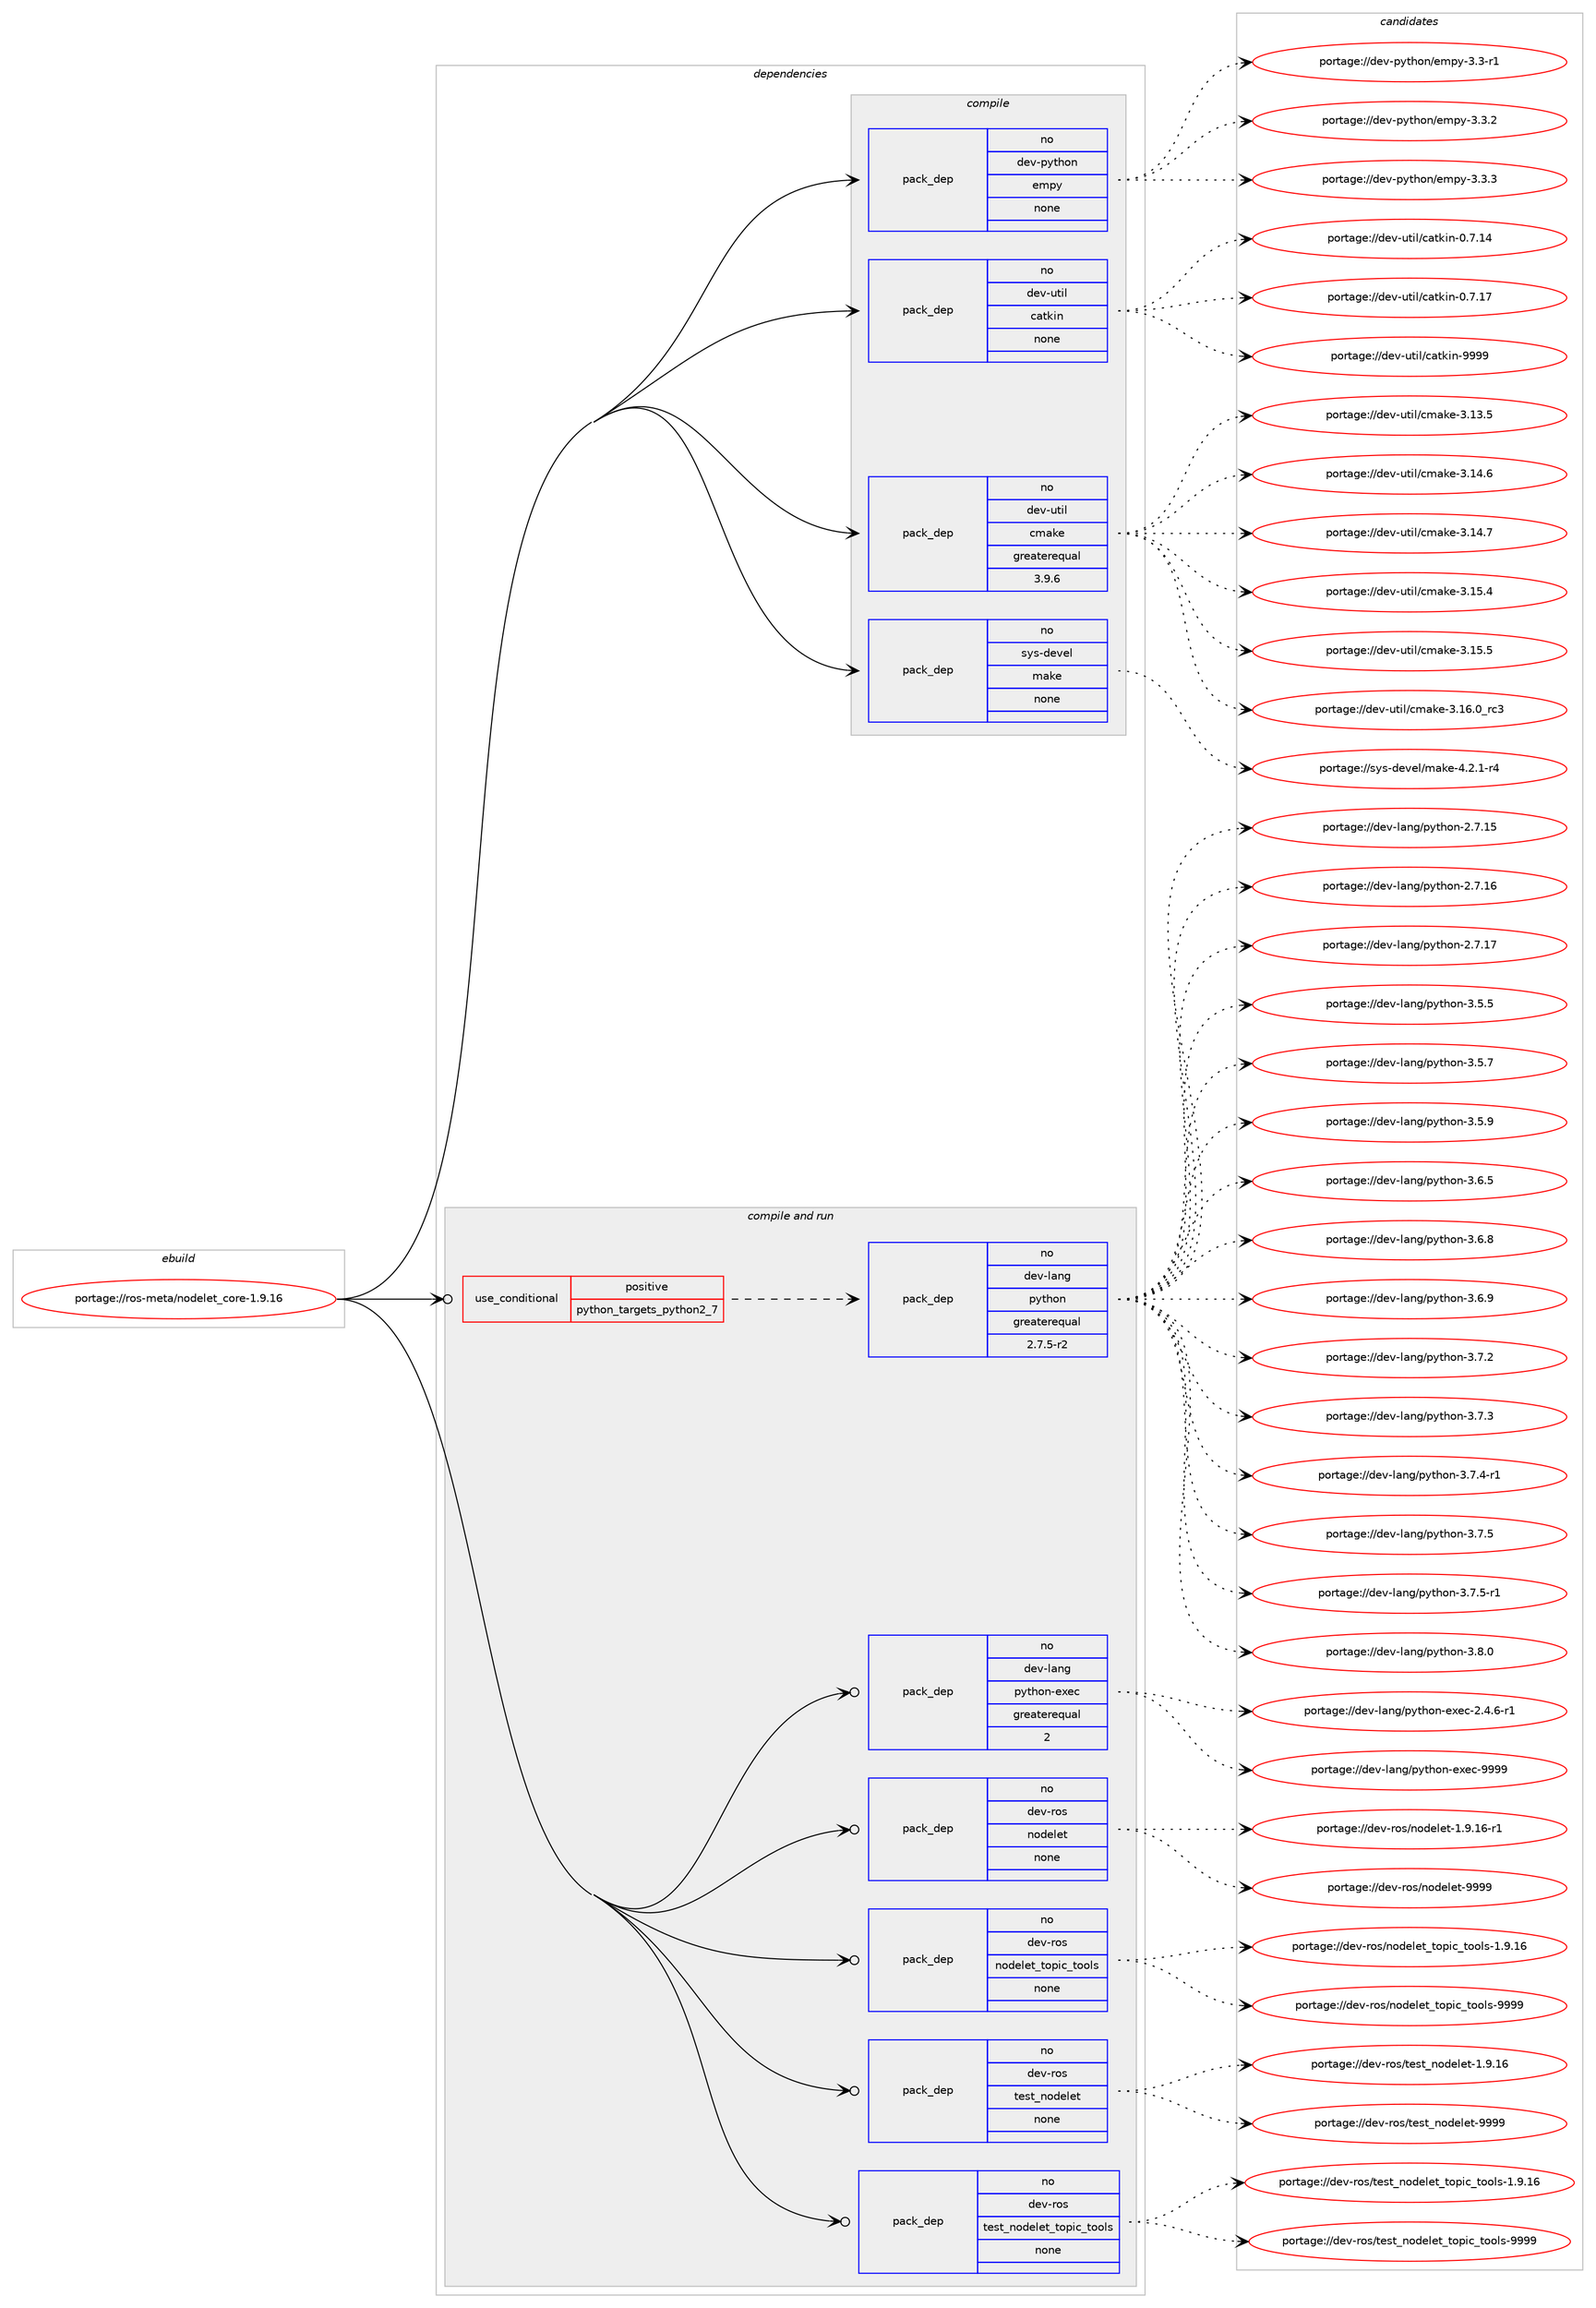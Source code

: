 digraph prolog {

# *************
# Graph options
# *************

newrank=true;
concentrate=true;
compound=true;
graph [rankdir=LR,fontname=Helvetica,fontsize=10,ranksep=1.5];#, ranksep=2.5, nodesep=0.2];
edge  [arrowhead=vee];
node  [fontname=Helvetica,fontsize=10];

# **********
# The ebuild
# **********

subgraph cluster_leftcol {
color=gray;
rank=same;
label=<<i>ebuild</i>>;
id [label="portage://ros-meta/nodelet_core-1.9.16", color=red, width=4, href="../ros-meta/nodelet_core-1.9.16.svg"];
}

# ****************
# The dependencies
# ****************

subgraph cluster_midcol {
color=gray;
label=<<i>dependencies</i>>;
subgraph cluster_compile {
fillcolor="#eeeeee";
style=filled;
label=<<i>compile</i>>;
subgraph pack279023 {
dependency380313 [label=<<TABLE BORDER="0" CELLBORDER="1" CELLSPACING="0" CELLPADDING="4" WIDTH="220"><TR><TD ROWSPAN="6" CELLPADDING="30">pack_dep</TD></TR><TR><TD WIDTH="110">no</TD></TR><TR><TD>dev-python</TD></TR><TR><TD>empy</TD></TR><TR><TD>none</TD></TR><TR><TD></TD></TR></TABLE>>, shape=none, color=blue];
}
id:e -> dependency380313:w [weight=20,style="solid",arrowhead="vee"];
subgraph pack279024 {
dependency380314 [label=<<TABLE BORDER="0" CELLBORDER="1" CELLSPACING="0" CELLPADDING="4" WIDTH="220"><TR><TD ROWSPAN="6" CELLPADDING="30">pack_dep</TD></TR><TR><TD WIDTH="110">no</TD></TR><TR><TD>dev-util</TD></TR><TR><TD>catkin</TD></TR><TR><TD>none</TD></TR><TR><TD></TD></TR></TABLE>>, shape=none, color=blue];
}
id:e -> dependency380314:w [weight=20,style="solid",arrowhead="vee"];
subgraph pack279025 {
dependency380315 [label=<<TABLE BORDER="0" CELLBORDER="1" CELLSPACING="0" CELLPADDING="4" WIDTH="220"><TR><TD ROWSPAN="6" CELLPADDING="30">pack_dep</TD></TR><TR><TD WIDTH="110">no</TD></TR><TR><TD>dev-util</TD></TR><TR><TD>cmake</TD></TR><TR><TD>greaterequal</TD></TR><TR><TD>3.9.6</TD></TR></TABLE>>, shape=none, color=blue];
}
id:e -> dependency380315:w [weight=20,style="solid",arrowhead="vee"];
subgraph pack279026 {
dependency380316 [label=<<TABLE BORDER="0" CELLBORDER="1" CELLSPACING="0" CELLPADDING="4" WIDTH="220"><TR><TD ROWSPAN="6" CELLPADDING="30">pack_dep</TD></TR><TR><TD WIDTH="110">no</TD></TR><TR><TD>sys-devel</TD></TR><TR><TD>make</TD></TR><TR><TD>none</TD></TR><TR><TD></TD></TR></TABLE>>, shape=none, color=blue];
}
id:e -> dependency380316:w [weight=20,style="solid",arrowhead="vee"];
}
subgraph cluster_compileandrun {
fillcolor="#eeeeee";
style=filled;
label=<<i>compile and run</i>>;
subgraph cond94872 {
dependency380317 [label=<<TABLE BORDER="0" CELLBORDER="1" CELLSPACING="0" CELLPADDING="4"><TR><TD ROWSPAN="3" CELLPADDING="10">use_conditional</TD></TR><TR><TD>positive</TD></TR><TR><TD>python_targets_python2_7</TD></TR></TABLE>>, shape=none, color=red];
subgraph pack279027 {
dependency380318 [label=<<TABLE BORDER="0" CELLBORDER="1" CELLSPACING="0" CELLPADDING="4" WIDTH="220"><TR><TD ROWSPAN="6" CELLPADDING="30">pack_dep</TD></TR><TR><TD WIDTH="110">no</TD></TR><TR><TD>dev-lang</TD></TR><TR><TD>python</TD></TR><TR><TD>greaterequal</TD></TR><TR><TD>2.7.5-r2</TD></TR></TABLE>>, shape=none, color=blue];
}
dependency380317:e -> dependency380318:w [weight=20,style="dashed",arrowhead="vee"];
}
id:e -> dependency380317:w [weight=20,style="solid",arrowhead="odotvee"];
subgraph pack279028 {
dependency380319 [label=<<TABLE BORDER="0" CELLBORDER="1" CELLSPACING="0" CELLPADDING="4" WIDTH="220"><TR><TD ROWSPAN="6" CELLPADDING="30">pack_dep</TD></TR><TR><TD WIDTH="110">no</TD></TR><TR><TD>dev-lang</TD></TR><TR><TD>python-exec</TD></TR><TR><TD>greaterequal</TD></TR><TR><TD>2</TD></TR></TABLE>>, shape=none, color=blue];
}
id:e -> dependency380319:w [weight=20,style="solid",arrowhead="odotvee"];
subgraph pack279029 {
dependency380320 [label=<<TABLE BORDER="0" CELLBORDER="1" CELLSPACING="0" CELLPADDING="4" WIDTH="220"><TR><TD ROWSPAN="6" CELLPADDING="30">pack_dep</TD></TR><TR><TD WIDTH="110">no</TD></TR><TR><TD>dev-ros</TD></TR><TR><TD>nodelet</TD></TR><TR><TD>none</TD></TR><TR><TD></TD></TR></TABLE>>, shape=none, color=blue];
}
id:e -> dependency380320:w [weight=20,style="solid",arrowhead="odotvee"];
subgraph pack279030 {
dependency380321 [label=<<TABLE BORDER="0" CELLBORDER="1" CELLSPACING="0" CELLPADDING="4" WIDTH="220"><TR><TD ROWSPAN="6" CELLPADDING="30">pack_dep</TD></TR><TR><TD WIDTH="110">no</TD></TR><TR><TD>dev-ros</TD></TR><TR><TD>nodelet_topic_tools</TD></TR><TR><TD>none</TD></TR><TR><TD></TD></TR></TABLE>>, shape=none, color=blue];
}
id:e -> dependency380321:w [weight=20,style="solid",arrowhead="odotvee"];
subgraph pack279031 {
dependency380322 [label=<<TABLE BORDER="0" CELLBORDER="1" CELLSPACING="0" CELLPADDING="4" WIDTH="220"><TR><TD ROWSPAN="6" CELLPADDING="30">pack_dep</TD></TR><TR><TD WIDTH="110">no</TD></TR><TR><TD>dev-ros</TD></TR><TR><TD>test_nodelet</TD></TR><TR><TD>none</TD></TR><TR><TD></TD></TR></TABLE>>, shape=none, color=blue];
}
id:e -> dependency380322:w [weight=20,style="solid",arrowhead="odotvee"];
subgraph pack279032 {
dependency380323 [label=<<TABLE BORDER="0" CELLBORDER="1" CELLSPACING="0" CELLPADDING="4" WIDTH="220"><TR><TD ROWSPAN="6" CELLPADDING="30">pack_dep</TD></TR><TR><TD WIDTH="110">no</TD></TR><TR><TD>dev-ros</TD></TR><TR><TD>test_nodelet_topic_tools</TD></TR><TR><TD>none</TD></TR><TR><TD></TD></TR></TABLE>>, shape=none, color=blue];
}
id:e -> dependency380323:w [weight=20,style="solid",arrowhead="odotvee"];
}
subgraph cluster_run {
fillcolor="#eeeeee";
style=filled;
label=<<i>run</i>>;
}
}

# **************
# The candidates
# **************

subgraph cluster_choices {
rank=same;
color=gray;
label=<<i>candidates</i>>;

subgraph choice279023 {
color=black;
nodesep=1;
choiceportage1001011184511212111610411111047101109112121455146514511449 [label="portage://dev-python/empy-3.3-r1", color=red, width=4,href="../dev-python/empy-3.3-r1.svg"];
choiceportage1001011184511212111610411111047101109112121455146514650 [label="portage://dev-python/empy-3.3.2", color=red, width=4,href="../dev-python/empy-3.3.2.svg"];
choiceportage1001011184511212111610411111047101109112121455146514651 [label="portage://dev-python/empy-3.3.3", color=red, width=4,href="../dev-python/empy-3.3.3.svg"];
dependency380313:e -> choiceportage1001011184511212111610411111047101109112121455146514511449:w [style=dotted,weight="100"];
dependency380313:e -> choiceportage1001011184511212111610411111047101109112121455146514650:w [style=dotted,weight="100"];
dependency380313:e -> choiceportage1001011184511212111610411111047101109112121455146514651:w [style=dotted,weight="100"];
}
subgraph choice279024 {
color=black;
nodesep=1;
choiceportage1001011184511711610510847999711610710511045484655464952 [label="portage://dev-util/catkin-0.7.14", color=red, width=4,href="../dev-util/catkin-0.7.14.svg"];
choiceportage1001011184511711610510847999711610710511045484655464955 [label="portage://dev-util/catkin-0.7.17", color=red, width=4,href="../dev-util/catkin-0.7.17.svg"];
choiceportage100101118451171161051084799971161071051104557575757 [label="portage://dev-util/catkin-9999", color=red, width=4,href="../dev-util/catkin-9999.svg"];
dependency380314:e -> choiceportage1001011184511711610510847999711610710511045484655464952:w [style=dotted,weight="100"];
dependency380314:e -> choiceportage1001011184511711610510847999711610710511045484655464955:w [style=dotted,weight="100"];
dependency380314:e -> choiceportage100101118451171161051084799971161071051104557575757:w [style=dotted,weight="100"];
}
subgraph choice279025 {
color=black;
nodesep=1;
choiceportage1001011184511711610510847991099710710145514649514653 [label="portage://dev-util/cmake-3.13.5", color=red, width=4,href="../dev-util/cmake-3.13.5.svg"];
choiceportage1001011184511711610510847991099710710145514649524654 [label="portage://dev-util/cmake-3.14.6", color=red, width=4,href="../dev-util/cmake-3.14.6.svg"];
choiceportage1001011184511711610510847991099710710145514649524655 [label="portage://dev-util/cmake-3.14.7", color=red, width=4,href="../dev-util/cmake-3.14.7.svg"];
choiceportage1001011184511711610510847991099710710145514649534652 [label="portage://dev-util/cmake-3.15.4", color=red, width=4,href="../dev-util/cmake-3.15.4.svg"];
choiceportage1001011184511711610510847991099710710145514649534653 [label="portage://dev-util/cmake-3.15.5", color=red, width=4,href="../dev-util/cmake-3.15.5.svg"];
choiceportage1001011184511711610510847991099710710145514649544648951149951 [label="portage://dev-util/cmake-3.16.0_rc3", color=red, width=4,href="../dev-util/cmake-3.16.0_rc3.svg"];
dependency380315:e -> choiceportage1001011184511711610510847991099710710145514649514653:w [style=dotted,weight="100"];
dependency380315:e -> choiceportage1001011184511711610510847991099710710145514649524654:w [style=dotted,weight="100"];
dependency380315:e -> choiceportage1001011184511711610510847991099710710145514649524655:w [style=dotted,weight="100"];
dependency380315:e -> choiceportage1001011184511711610510847991099710710145514649534652:w [style=dotted,weight="100"];
dependency380315:e -> choiceportage1001011184511711610510847991099710710145514649534653:w [style=dotted,weight="100"];
dependency380315:e -> choiceportage1001011184511711610510847991099710710145514649544648951149951:w [style=dotted,weight="100"];
}
subgraph choice279026 {
color=black;
nodesep=1;
choiceportage1151211154510010111810110847109971071014552465046494511452 [label="portage://sys-devel/make-4.2.1-r4", color=red, width=4,href="../sys-devel/make-4.2.1-r4.svg"];
dependency380316:e -> choiceportage1151211154510010111810110847109971071014552465046494511452:w [style=dotted,weight="100"];
}
subgraph choice279027 {
color=black;
nodesep=1;
choiceportage10010111845108971101034711212111610411111045504655464953 [label="portage://dev-lang/python-2.7.15", color=red, width=4,href="../dev-lang/python-2.7.15.svg"];
choiceportage10010111845108971101034711212111610411111045504655464954 [label="portage://dev-lang/python-2.7.16", color=red, width=4,href="../dev-lang/python-2.7.16.svg"];
choiceportage10010111845108971101034711212111610411111045504655464955 [label="portage://dev-lang/python-2.7.17", color=red, width=4,href="../dev-lang/python-2.7.17.svg"];
choiceportage100101118451089711010347112121116104111110455146534653 [label="portage://dev-lang/python-3.5.5", color=red, width=4,href="../dev-lang/python-3.5.5.svg"];
choiceportage100101118451089711010347112121116104111110455146534655 [label="portage://dev-lang/python-3.5.7", color=red, width=4,href="../dev-lang/python-3.5.7.svg"];
choiceportage100101118451089711010347112121116104111110455146534657 [label="portage://dev-lang/python-3.5.9", color=red, width=4,href="../dev-lang/python-3.5.9.svg"];
choiceportage100101118451089711010347112121116104111110455146544653 [label="portage://dev-lang/python-3.6.5", color=red, width=4,href="../dev-lang/python-3.6.5.svg"];
choiceportage100101118451089711010347112121116104111110455146544656 [label="portage://dev-lang/python-3.6.8", color=red, width=4,href="../dev-lang/python-3.6.8.svg"];
choiceportage100101118451089711010347112121116104111110455146544657 [label="portage://dev-lang/python-3.6.9", color=red, width=4,href="../dev-lang/python-3.6.9.svg"];
choiceportage100101118451089711010347112121116104111110455146554650 [label="portage://dev-lang/python-3.7.2", color=red, width=4,href="../dev-lang/python-3.7.2.svg"];
choiceportage100101118451089711010347112121116104111110455146554651 [label="portage://dev-lang/python-3.7.3", color=red, width=4,href="../dev-lang/python-3.7.3.svg"];
choiceportage1001011184510897110103471121211161041111104551465546524511449 [label="portage://dev-lang/python-3.7.4-r1", color=red, width=4,href="../dev-lang/python-3.7.4-r1.svg"];
choiceportage100101118451089711010347112121116104111110455146554653 [label="portage://dev-lang/python-3.7.5", color=red, width=4,href="../dev-lang/python-3.7.5.svg"];
choiceportage1001011184510897110103471121211161041111104551465546534511449 [label="portage://dev-lang/python-3.7.5-r1", color=red, width=4,href="../dev-lang/python-3.7.5-r1.svg"];
choiceportage100101118451089711010347112121116104111110455146564648 [label="portage://dev-lang/python-3.8.0", color=red, width=4,href="../dev-lang/python-3.8.0.svg"];
dependency380318:e -> choiceportage10010111845108971101034711212111610411111045504655464953:w [style=dotted,weight="100"];
dependency380318:e -> choiceportage10010111845108971101034711212111610411111045504655464954:w [style=dotted,weight="100"];
dependency380318:e -> choiceportage10010111845108971101034711212111610411111045504655464955:w [style=dotted,weight="100"];
dependency380318:e -> choiceportage100101118451089711010347112121116104111110455146534653:w [style=dotted,weight="100"];
dependency380318:e -> choiceportage100101118451089711010347112121116104111110455146534655:w [style=dotted,weight="100"];
dependency380318:e -> choiceportage100101118451089711010347112121116104111110455146534657:w [style=dotted,weight="100"];
dependency380318:e -> choiceportage100101118451089711010347112121116104111110455146544653:w [style=dotted,weight="100"];
dependency380318:e -> choiceportage100101118451089711010347112121116104111110455146544656:w [style=dotted,weight="100"];
dependency380318:e -> choiceportage100101118451089711010347112121116104111110455146544657:w [style=dotted,weight="100"];
dependency380318:e -> choiceportage100101118451089711010347112121116104111110455146554650:w [style=dotted,weight="100"];
dependency380318:e -> choiceportage100101118451089711010347112121116104111110455146554651:w [style=dotted,weight="100"];
dependency380318:e -> choiceportage1001011184510897110103471121211161041111104551465546524511449:w [style=dotted,weight="100"];
dependency380318:e -> choiceportage100101118451089711010347112121116104111110455146554653:w [style=dotted,weight="100"];
dependency380318:e -> choiceportage1001011184510897110103471121211161041111104551465546534511449:w [style=dotted,weight="100"];
dependency380318:e -> choiceportage100101118451089711010347112121116104111110455146564648:w [style=dotted,weight="100"];
}
subgraph choice279028 {
color=black;
nodesep=1;
choiceportage10010111845108971101034711212111610411111045101120101994550465246544511449 [label="portage://dev-lang/python-exec-2.4.6-r1", color=red, width=4,href="../dev-lang/python-exec-2.4.6-r1.svg"];
choiceportage10010111845108971101034711212111610411111045101120101994557575757 [label="portage://dev-lang/python-exec-9999", color=red, width=4,href="../dev-lang/python-exec-9999.svg"];
dependency380319:e -> choiceportage10010111845108971101034711212111610411111045101120101994550465246544511449:w [style=dotted,weight="100"];
dependency380319:e -> choiceportage10010111845108971101034711212111610411111045101120101994557575757:w [style=dotted,weight="100"];
}
subgraph choice279029 {
color=black;
nodesep=1;
choiceportage1001011184511411111547110111100101108101116454946574649544511449 [label="portage://dev-ros/nodelet-1.9.16-r1", color=red, width=4,href="../dev-ros/nodelet-1.9.16-r1.svg"];
choiceportage10010111845114111115471101111001011081011164557575757 [label="portage://dev-ros/nodelet-9999", color=red, width=4,href="../dev-ros/nodelet-9999.svg"];
dependency380320:e -> choiceportage1001011184511411111547110111100101108101116454946574649544511449:w [style=dotted,weight="100"];
dependency380320:e -> choiceportage10010111845114111115471101111001011081011164557575757:w [style=dotted,weight="100"];
}
subgraph choice279030 {
color=black;
nodesep=1;
choiceportage100101118451141111154711011110010110810111695116111112105999511611111110811545494657464954 [label="portage://dev-ros/nodelet_topic_tools-1.9.16", color=red, width=4,href="../dev-ros/nodelet_topic_tools-1.9.16.svg"];
choiceportage10010111845114111115471101111001011081011169511611111210599951161111111081154557575757 [label="portage://dev-ros/nodelet_topic_tools-9999", color=red, width=4,href="../dev-ros/nodelet_topic_tools-9999.svg"];
dependency380321:e -> choiceportage100101118451141111154711011110010110810111695116111112105999511611111110811545494657464954:w [style=dotted,weight="100"];
dependency380321:e -> choiceportage10010111845114111115471101111001011081011169511611111210599951161111111081154557575757:w [style=dotted,weight="100"];
}
subgraph choice279031 {
color=black;
nodesep=1;
choiceportage10010111845114111115471161011151169511011110010110810111645494657464954 [label="portage://dev-ros/test_nodelet-1.9.16", color=red, width=4,href="../dev-ros/test_nodelet-1.9.16.svg"];
choiceportage1001011184511411111547116101115116951101111001011081011164557575757 [label="portage://dev-ros/test_nodelet-9999", color=red, width=4,href="../dev-ros/test_nodelet-9999.svg"];
dependency380322:e -> choiceportage10010111845114111115471161011151169511011110010110810111645494657464954:w [style=dotted,weight="100"];
dependency380322:e -> choiceportage1001011184511411111547116101115116951101111001011081011164557575757:w [style=dotted,weight="100"];
}
subgraph choice279032 {
color=black;
nodesep=1;
choiceportage10010111845114111115471161011151169511011110010110810111695116111112105999511611111110811545494657464954 [label="portage://dev-ros/test_nodelet_topic_tools-1.9.16", color=red, width=4,href="../dev-ros/test_nodelet_topic_tools-1.9.16.svg"];
choiceportage1001011184511411111547116101115116951101111001011081011169511611111210599951161111111081154557575757 [label="portage://dev-ros/test_nodelet_topic_tools-9999", color=red, width=4,href="../dev-ros/test_nodelet_topic_tools-9999.svg"];
dependency380323:e -> choiceportage10010111845114111115471161011151169511011110010110810111695116111112105999511611111110811545494657464954:w [style=dotted,weight="100"];
dependency380323:e -> choiceportage1001011184511411111547116101115116951101111001011081011169511611111210599951161111111081154557575757:w [style=dotted,weight="100"];
}
}

}
